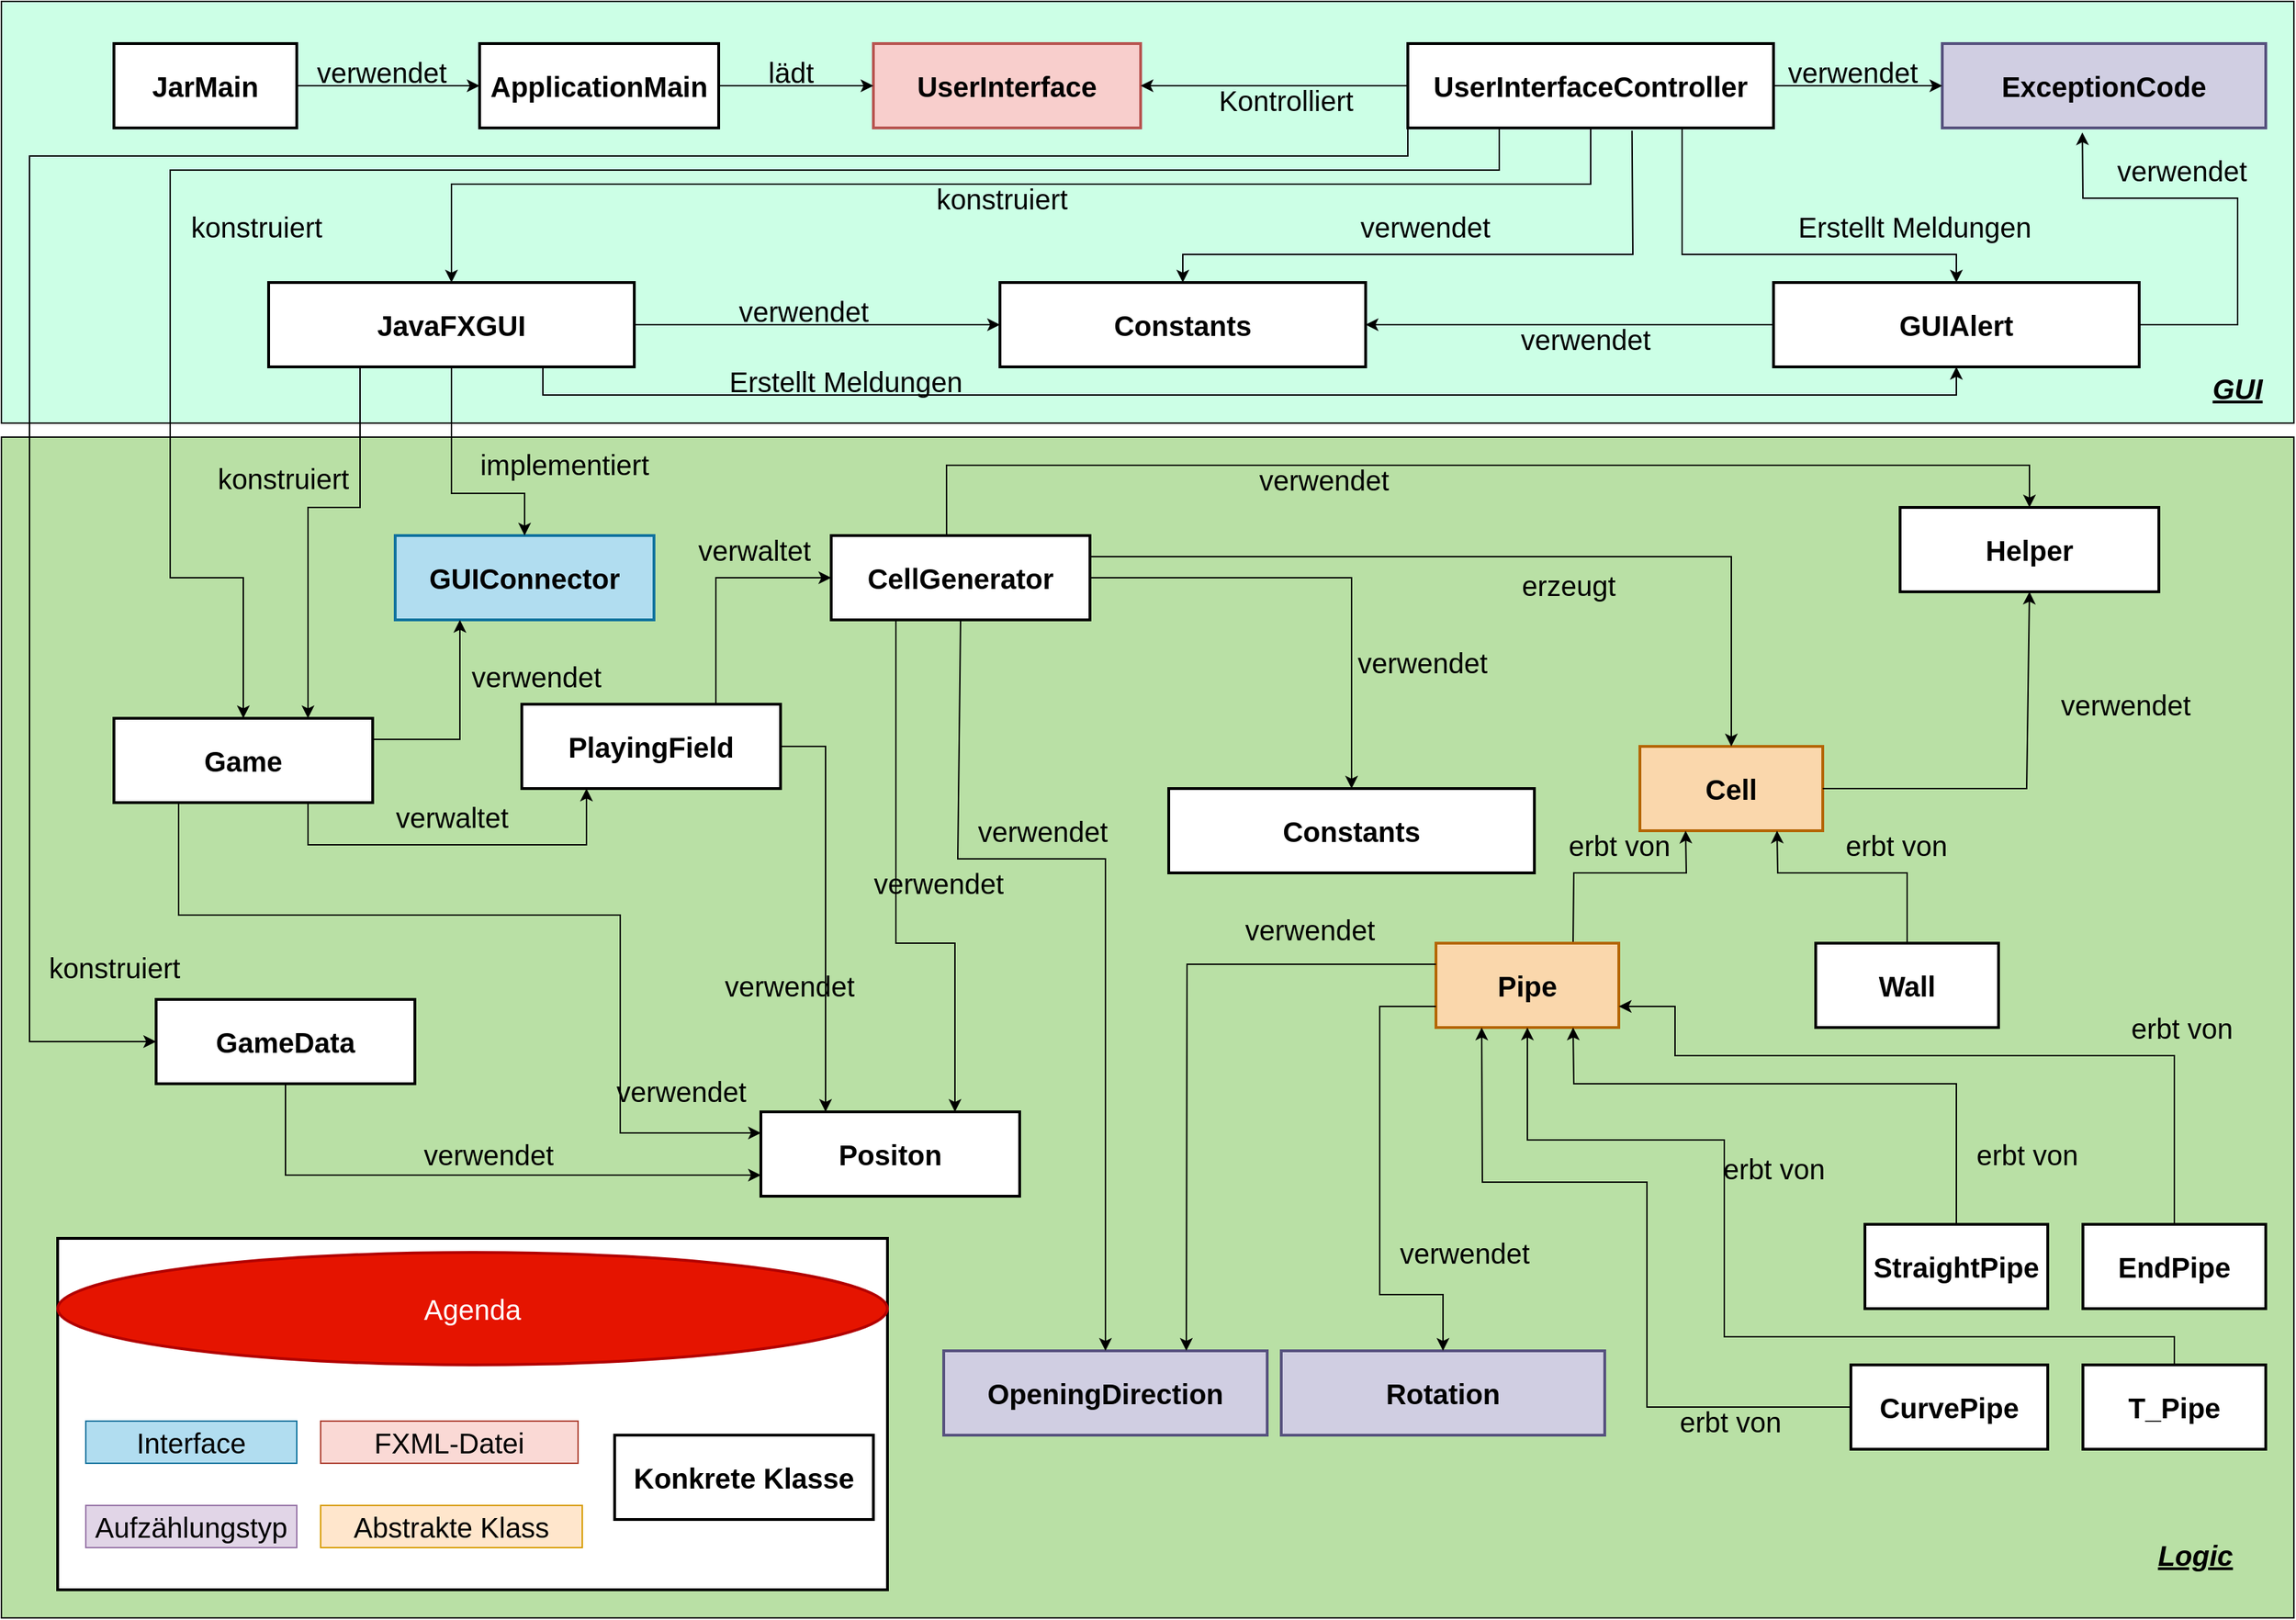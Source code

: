 <mxfile version="20.8.10" type="device"><diagram id="C5RBs43oDa-KdzZeNtuy" name="Page-1"><mxGraphModel dx="2026" dy="1197" grid="1" gridSize="10" guides="1" tooltips="1" connect="1" arrows="1" fold="1" page="1" pageScale="1" pageWidth="827" pageHeight="1169" math="0" shadow="0"><root><mxCell id="WIyWlLk6GJQsqaUBKTNV-0"/><mxCell id="WIyWlLk6GJQsqaUBKTNV-1" parent="WIyWlLk6GJQsqaUBKTNV-0"/><mxCell id="dEavWdOvYThvlzdky7er-1" value="" style="rounded=0;whiteSpace=wrap;html=1;fillColor=#CCFFE6;" parent="WIyWlLk6GJQsqaUBKTNV-1" vertex="1"><mxGeometry x="10" y="10" width="1630" height="300" as="geometry"/></mxCell><mxCell id="dEavWdOvYThvlzdky7er-3" value="" style="rounded=0;whiteSpace=wrap;html=1;fillColor=#B9E0A5;" parent="WIyWlLk6GJQsqaUBKTNV-1" vertex="1"><mxGeometry x="10" y="320" width="1630" height="840" as="geometry"/></mxCell><mxCell id="dEavWdOvYThvlzdky7er-5" value="&lt;b&gt;&lt;font style=&quot;font-size: 20px;&quot;&gt;JarMain&lt;/font&gt;&lt;/b&gt;" style="rounded=0;whiteSpace=wrap;html=1;fillColor=#FFFFFF;strokeWidth=2;" parent="WIyWlLk6GJQsqaUBKTNV-1" vertex="1"><mxGeometry x="90" y="40" width="130" height="60" as="geometry"/></mxCell><mxCell id="dEavWdOvYThvlzdky7er-6" value="&lt;b style=&quot;border-color: var(--border-color); font-size: 12px;&quot;&gt;&lt;font style=&quot;border-color: var(--border-color); font-size: 20px;&quot;&gt;ApplicationMain&lt;/font&gt;&lt;/b&gt;" style="rounded=0;whiteSpace=wrap;html=1;strokeWidth=2;fontSize=20;fontColor=#000000;fillColor=#FFFFFF;" parent="WIyWlLk6GJQsqaUBKTNV-1" vertex="1"><mxGeometry x="350" y="40" width="170" height="60" as="geometry"/></mxCell><mxCell id="dEavWdOvYThvlzdky7er-9" value="verwendet" style="endArrow=classic;html=1;rounded=0;fontSize=20;fontColor=#000000;exitX=1;exitY=0.5;exitDx=0;exitDy=0;labelBackgroundColor=none;" parent="WIyWlLk6GJQsqaUBKTNV-1" source="dEavWdOvYThvlzdky7er-5" target="dEavWdOvYThvlzdky7er-6" edge="1"><mxGeometry x="-0.077" y="10" width="50" height="50" relative="1" as="geometry"><mxPoint x="540" y="340" as="sourcePoint"/><mxPoint x="590" y="290" as="targetPoint"/><mxPoint as="offset"/></mxGeometry></mxCell><mxCell id="dEavWdOvYThvlzdky7er-10" value="&lt;b&gt;UserInterface&lt;br&gt;&lt;/b&gt;" style="rounded=0;whiteSpace=wrap;html=1;strokeWidth=2;fontSize=20;fillColor=#f8cecc;strokeColor=#b85450;" parent="WIyWlLk6GJQsqaUBKTNV-1" vertex="1"><mxGeometry x="630" y="40" width="190" height="60" as="geometry"/></mxCell><mxCell id="dEavWdOvYThvlzdky7er-12" value="lädt" style="endArrow=classic;html=1;rounded=0;fontSize=20;fontColor=#000000;exitX=1;exitY=0.5;exitDx=0;exitDy=0;labelBackgroundColor=none;entryX=0;entryY=0.5;entryDx=0;entryDy=0;" parent="WIyWlLk6GJQsqaUBKTNV-1" source="dEavWdOvYThvlzdky7er-6" target="dEavWdOvYThvlzdky7er-10" edge="1"><mxGeometry x="-0.077" y="10" width="50" height="50" relative="1" as="geometry"><mxPoint x="230" y="80" as="sourcePoint"/><mxPoint x="360" y="80" as="targetPoint"/><mxPoint as="offset"/></mxGeometry></mxCell><mxCell id="dEavWdOvYThvlzdky7er-13" value="&lt;b&gt;UserInterfaceController&lt;br&gt;&lt;/b&gt;" style="rounded=0;whiteSpace=wrap;html=1;strokeWidth=2;fontSize=20;fontColor=#000000;fillColor=#FFFFFF;" parent="WIyWlLk6GJQsqaUBKTNV-1" vertex="1"><mxGeometry x="1010" y="40" width="260" height="60" as="geometry"/></mxCell><mxCell id="dEavWdOvYThvlzdky7er-14" value="Kontrolliert" style="endArrow=classic;html=1;rounded=0;fontSize=20;fontColor=#000000;exitX=0;exitY=0.5;exitDx=0;exitDy=0;labelBackgroundColor=none;entryX=1;entryY=0.5;entryDx=0;entryDy=0;" parent="WIyWlLk6GJQsqaUBKTNV-1" source="dEavWdOvYThvlzdky7er-13" target="dEavWdOvYThvlzdky7er-10" edge="1"><mxGeometry x="-0.077" y="10" width="50" height="50" relative="1" as="geometry"><mxPoint x="530" y="80" as="sourcePoint"/><mxPoint x="640" y="80" as="targetPoint"/><mxPoint as="offset"/></mxGeometry></mxCell><mxCell id="dEavWdOvYThvlzdky7er-15" value="&lt;b&gt;JavaFXGUI&lt;br&gt;&lt;/b&gt;" style="rounded=0;whiteSpace=wrap;html=1;strokeWidth=2;fontSize=20;fontColor=#000000;fillColor=#FFFFFF;" parent="WIyWlLk6GJQsqaUBKTNV-1" vertex="1"><mxGeometry x="200" y="210" width="260" height="60" as="geometry"/></mxCell><mxCell id="dEavWdOvYThvlzdky7er-16" value="konstruiert" style="endArrow=classic;html=1;rounded=0;fontSize=20;fontColor=#000000;exitX=0.5;exitY=1;exitDx=0;exitDy=0;labelBackgroundColor=none;entryX=0.5;entryY=0;entryDx=0;entryDy=0;" parent="WIyWlLk6GJQsqaUBKTNV-1" source="dEavWdOvYThvlzdky7er-13" target="dEavWdOvYThvlzdky7er-15" edge="1"><mxGeometry y="10" width="50" height="50" relative="1" as="geometry"><mxPoint x="530" y="80" as="sourcePoint"/><mxPoint x="640" y="80" as="targetPoint"/><mxPoint x="1" as="offset"/><Array as="points"><mxPoint x="1140" y="140"/><mxPoint x="760" y="140"/><mxPoint x="330" y="140"/></Array></mxGeometry></mxCell><mxCell id="dEavWdOvYThvlzdky7er-17" value="&lt;b&gt;GUIAlert&lt;br&gt;&lt;/b&gt;" style="rounded=0;whiteSpace=wrap;html=1;strokeWidth=2;fontSize=20;fontColor=#000000;fillColor=#FFFFFF;" parent="WIyWlLk6GJQsqaUBKTNV-1" vertex="1"><mxGeometry x="1270" y="210" width="260" height="60" as="geometry"/></mxCell><mxCell id="dEavWdOvYThvlzdky7er-18" value="Erstellt Meldungen" style="endArrow=classic;html=1;rounded=0;fontSize=20;fontColor=#000000;exitX=0.75;exitY=1;exitDx=0;exitDy=0;labelBackgroundColor=none;entryX=0.5;entryY=0;entryDx=0;entryDy=0;" parent="WIyWlLk6GJQsqaUBKTNV-1" source="dEavWdOvYThvlzdky7er-13" target="dEavWdOvYThvlzdky7er-17" edge="1"><mxGeometry x="0.673" y="20" width="50" height="50" relative="1" as="geometry"><mxPoint x="970" y="80" as="sourcePoint"/><mxPoint x="830.0" y="80" as="targetPoint"/><mxPoint as="offset"/><Array as="points"><mxPoint x="1205" y="190"/><mxPoint x="1400" y="190"/></Array></mxGeometry></mxCell><mxCell id="dEavWdOvYThvlzdky7er-19" value="Erstellt Meldungen" style="endArrow=classic;html=1;rounded=0;fontSize=20;fontColor=#000000;exitX=0.75;exitY=1;exitDx=0;exitDy=0;labelBackgroundColor=none;entryX=0.5;entryY=1;entryDx=0;entryDy=0;" parent="WIyWlLk6GJQsqaUBKTNV-1" source="dEavWdOvYThvlzdky7er-15" target="dEavWdOvYThvlzdky7er-17" edge="1"><mxGeometry x="-0.55" y="10" width="50" height="50" relative="1" as="geometry"><mxPoint x="1165" y="110" as="sourcePoint"/><mxPoint x="1290" y="230" as="targetPoint"/><mxPoint as="offset"/><Array as="points"><mxPoint x="395" y="290"/><mxPoint x="1400" y="290"/></Array></mxGeometry></mxCell><mxCell id="dEavWdOvYThvlzdky7er-20" value="&lt;b&gt;Constants&lt;br&gt;&lt;/b&gt;" style="rounded=0;whiteSpace=wrap;html=1;strokeWidth=2;fontSize=20;fontColor=#000000;fillColor=#FFFFFF;" parent="WIyWlLk6GJQsqaUBKTNV-1" vertex="1"><mxGeometry x="720" y="210" width="260" height="60" as="geometry"/></mxCell><mxCell id="dEavWdOvYThvlzdky7er-23" value="verwendet" style="endArrow=classic;html=1;rounded=0;fontSize=20;fontColor=#000000;exitX=1;exitY=0.5;exitDx=0;exitDy=0;labelBackgroundColor=none;entryX=0;entryY=0.5;entryDx=0;entryDy=0;" parent="WIyWlLk6GJQsqaUBKTNV-1" source="dEavWdOvYThvlzdky7er-15" target="dEavWdOvYThvlzdky7er-20" edge="1"><mxGeometry x="-0.077" y="10" width="50" height="50" relative="1" as="geometry"><mxPoint x="230" y="80" as="sourcePoint"/><mxPoint x="360" y="80" as="targetPoint"/><mxPoint as="offset"/></mxGeometry></mxCell><mxCell id="dEavWdOvYThvlzdky7er-24" value="verwendet" style="endArrow=classic;html=1;rounded=0;fontSize=20;fontColor=#000000;exitX=0.613;exitY=1.034;exitDx=0;exitDy=0;labelBackgroundColor=none;exitPerimeter=0;entryX=0.5;entryY=0;entryDx=0;entryDy=0;" parent="WIyWlLk6GJQsqaUBKTNV-1" source="dEavWdOvYThvlzdky7er-13" target="dEavWdOvYThvlzdky7er-20" edge="1"><mxGeometry x="0.1" y="-20" width="50" height="50" relative="1" as="geometry"><mxPoint x="240" y="90" as="sourcePoint"/><mxPoint x="370" y="90" as="targetPoint"/><mxPoint as="offset"/><Array as="points"><mxPoint x="1170" y="190"/><mxPoint x="850" y="190"/></Array></mxGeometry></mxCell><mxCell id="dEavWdOvYThvlzdky7er-25" value="verwendet" style="endArrow=classic;html=1;rounded=0;fontSize=20;fontColor=#000000;exitX=0;exitY=0.5;exitDx=0;exitDy=0;labelBackgroundColor=none;entryX=1;entryY=0.5;entryDx=0;entryDy=0;" parent="WIyWlLk6GJQsqaUBKTNV-1" source="dEavWdOvYThvlzdky7er-17" target="dEavWdOvYThvlzdky7er-20" edge="1"><mxGeometry x="-0.077" y="10" width="50" height="50" relative="1" as="geometry"><mxPoint x="250" y="100" as="sourcePoint"/><mxPoint x="380" y="100" as="targetPoint"/><mxPoint as="offset"/></mxGeometry></mxCell><mxCell id="dEavWdOvYThvlzdky7er-26" value="&lt;b&gt;ExceptionCode&lt;br&gt;&lt;/b&gt;" style="rounded=0;whiteSpace=wrap;html=1;strokeWidth=2;fontSize=20;fillColor=#d0cee2;strokeColor=#56517e;" parent="WIyWlLk6GJQsqaUBKTNV-1" vertex="1"><mxGeometry x="1390" y="40" width="230" height="60" as="geometry"/></mxCell><mxCell id="dEavWdOvYThvlzdky7er-27" value="verwendet" style="endArrow=classic;html=1;rounded=0;fontSize=20;fontColor=#000000;exitX=1;exitY=0.5;exitDx=0;exitDy=0;labelBackgroundColor=none;entryX=0;entryY=0.5;entryDx=0;entryDy=0;" parent="WIyWlLk6GJQsqaUBKTNV-1" source="dEavWdOvYThvlzdky7er-13" target="dEavWdOvYThvlzdky7er-26" edge="1"><mxGeometry x="-0.077" y="10" width="50" height="50" relative="1" as="geometry"><mxPoint x="230" y="80" as="sourcePoint"/><mxPoint x="360" y="80" as="targetPoint"/><mxPoint as="offset"/></mxGeometry></mxCell><mxCell id="dEavWdOvYThvlzdky7er-28" value="verwendet" style="endArrow=classic;html=1;rounded=0;fontSize=20;fontColor=#000000;exitX=1;exitY=0.5;exitDx=0;exitDy=0;labelBackgroundColor=none;entryX=0.433;entryY=1.054;entryDx=0;entryDy=0;entryPerimeter=0;" parent="WIyWlLk6GJQsqaUBKTNV-1" source="dEavWdOvYThvlzdky7er-17" target="dEavWdOvYThvlzdky7er-26" edge="1"><mxGeometry x="0.263" y="-20" width="50" height="50" relative="1" as="geometry"><mxPoint x="1280" y="80" as="sourcePoint"/><mxPoint x="1400" y="80" as="targetPoint"/><mxPoint as="offset"/><Array as="points"><mxPoint x="1600" y="240"/><mxPoint x="1600" y="150"/><mxPoint x="1490" y="150"/></Array></mxGeometry></mxCell><mxCell id="dEavWdOvYThvlzdky7er-29" value="&lt;b&gt;&lt;font style=&quot;font-size: 20px;&quot;&gt;Cell&lt;/font&gt;&lt;/b&gt;" style="rounded=0;whiteSpace=wrap;html=1;fillColor=#fad7ac;strokeWidth=2;strokeColor=#b46504;" parent="WIyWlLk6GJQsqaUBKTNV-1" vertex="1"><mxGeometry x="1175" y="540" width="130" height="60" as="geometry"/></mxCell><mxCell id="dEavWdOvYThvlzdky7er-33" value="erbt von" style="endArrow=classic;html=1;rounded=0;fontSize=20;fontColor=#000000;exitX=0.75;exitY=0;exitDx=0;exitDy=0;labelBackgroundColor=none;entryX=0.25;entryY=1;entryDx=0;entryDy=0;" parent="WIyWlLk6GJQsqaUBKTNV-1" source="dEavWdOvYThvlzdky7er-39" target="dEavWdOvYThvlzdky7er-29" edge="1"><mxGeometry x="0.025" y="20" width="50" height="50" relative="1" as="geometry"><mxPoint x="1095" y="670" as="sourcePoint"/><mxPoint x="730" y="250" as="targetPoint"/><mxPoint as="offset"/><Array as="points"><mxPoint x="1128" y="630"/><mxPoint x="1208" y="630"/></Array></mxGeometry></mxCell><mxCell id="dEavWdOvYThvlzdky7er-34" value="erbt von" style="endArrow=classic;html=1;rounded=0;fontSize=20;fontColor=#000000;exitX=0.5;exitY=0;exitDx=0;exitDy=0;labelBackgroundColor=none;entryX=0.75;entryY=1;entryDx=0;entryDy=0;" parent="WIyWlLk6GJQsqaUBKTNV-1" source="dEavWdOvYThvlzdky7er-40" target="dEavWdOvYThvlzdky7er-29" edge="1"><mxGeometry x="-0.321" y="-20" width="50" height="50" relative="1" as="geometry"><mxPoint x="1365" y="670" as="sourcePoint"/><mxPoint x="1244.15" y="614.14" as="targetPoint"/><mxPoint as="offset"/><Array as="points"><mxPoint x="1365" y="630"/><mxPoint x="1273" y="630"/></Array></mxGeometry></mxCell><mxCell id="dEavWdOvYThvlzdky7er-35" value="&lt;b&gt;&lt;font style=&quot;font-size: 20px;&quot;&gt;CurvePipe&lt;/font&gt;&lt;/b&gt;" style="rounded=0;whiteSpace=wrap;html=1;fillColor=#FFFFFF;strokeWidth=2;" parent="WIyWlLk6GJQsqaUBKTNV-1" vertex="1"><mxGeometry x="1325" y="980" width="140" height="60" as="geometry"/></mxCell><mxCell id="dEavWdOvYThvlzdky7er-36" value="&lt;b&gt;&lt;font style=&quot;font-size: 20px;&quot;&gt;T_Pipe&lt;/font&gt;&lt;/b&gt;" style="rounded=0;whiteSpace=wrap;html=1;fillColor=#FFFFFF;strokeWidth=2;" parent="WIyWlLk6GJQsqaUBKTNV-1" vertex="1"><mxGeometry x="1490" y="980" width="130" height="60" as="geometry"/></mxCell><mxCell id="dEavWdOvYThvlzdky7er-37" value="&lt;b&gt;&lt;font style=&quot;font-size: 20px;&quot;&gt;StraightPipe&lt;/font&gt;&lt;/b&gt;" style="rounded=0;whiteSpace=wrap;html=1;fillColor=#FFFFFF;strokeWidth=2;" parent="WIyWlLk6GJQsqaUBKTNV-1" vertex="1"><mxGeometry x="1335" y="880" width="130" height="60" as="geometry"/></mxCell><mxCell id="dEavWdOvYThvlzdky7er-38" value="&lt;b&gt;&lt;font style=&quot;font-size: 20px;&quot;&gt;EndPipe&lt;/font&gt;&lt;/b&gt;" style="rounded=0;whiteSpace=wrap;html=1;fillColor=#FFFFFF;strokeWidth=2;" parent="WIyWlLk6GJQsqaUBKTNV-1" vertex="1"><mxGeometry x="1490" y="880" width="130" height="60" as="geometry"/></mxCell><mxCell id="dEavWdOvYThvlzdky7er-39" value="&lt;b&gt;&lt;font style=&quot;font-size: 20px;&quot;&gt;Pipe&lt;/font&gt;&lt;/b&gt;" style="rounded=0;whiteSpace=wrap;html=1;fillColor=#fad7ac;strokeWidth=2;strokeColor=#b46504;" parent="WIyWlLk6GJQsqaUBKTNV-1" vertex="1"><mxGeometry x="1030" y="680" width="130" height="60" as="geometry"/></mxCell><mxCell id="dEavWdOvYThvlzdky7er-40" value="&lt;b&gt;&lt;font style=&quot;font-size: 20px;&quot;&gt;Wall&lt;/font&gt;&lt;/b&gt;" style="rounded=0;whiteSpace=wrap;html=1;fillColor=#FFFFFF;strokeWidth=2;" parent="WIyWlLk6GJQsqaUBKTNV-1" vertex="1"><mxGeometry x="1300" y="680" width="130" height="60" as="geometry"/></mxCell><mxCell id="dEavWdOvYThvlzdky7er-41" value="erbt von" style="endArrow=classic;html=1;rounded=0;fontSize=20;fontColor=#000000;exitX=0.5;exitY=0;exitDx=0;exitDy=0;labelBackgroundColor=none;entryX=1;entryY=0.75;entryDx=0;entryDy=0;" parent="WIyWlLk6GJQsqaUBKTNV-1" source="dEavWdOvYThvlzdky7er-38" target="dEavWdOvYThvlzdky7er-39" edge="1"><mxGeometry x="-0.564" y="-21" width="50" height="50" relative="1" as="geometry"><mxPoint x="1375" y="690" as="sourcePoint"/><mxPoint x="1282.5" y="610" as="targetPoint"/><mxPoint x="5" y="1" as="offset"/><Array as="points"><mxPoint x="1555" y="760"/><mxPoint x="1200" y="760"/><mxPoint x="1200" y="725"/></Array></mxGeometry></mxCell><mxCell id="dEavWdOvYThvlzdky7er-42" value="erbt von" style="endArrow=classic;html=1;rounded=0;fontSize=20;fontColor=#000000;exitX=0.5;exitY=0;exitDx=0;exitDy=0;labelBackgroundColor=none;entryX=0.75;entryY=1;entryDx=0;entryDy=0;" parent="WIyWlLk6GJQsqaUBKTNV-1" source="dEavWdOvYThvlzdky7er-37" target="dEavWdOvYThvlzdky7er-39" edge="1"><mxGeometry x="-0.757" y="-50" width="50" height="50" relative="1" as="geometry"><mxPoint x="1565" y="830" as="sourcePoint"/><mxPoint x="1170" y="750" as="targetPoint"/><mxPoint as="offset"/><Array as="points"><mxPoint x="1400" y="780"/><mxPoint x="1128" y="780"/></Array></mxGeometry></mxCell><mxCell id="dEavWdOvYThvlzdky7er-43" value="erbt von" style="endArrow=classic;html=1;rounded=0;fontSize=20;fontColor=#000000;exitX=0.5;exitY=0;exitDx=0;exitDy=0;labelBackgroundColor=none;entryX=0.5;entryY=1;entryDx=0;entryDy=0;" parent="WIyWlLk6GJQsqaUBKTNV-1" source="dEavWdOvYThvlzdky7er-36" target="dEavWdOvYThvlzdky7er-39" edge="1"><mxGeometry x="0.314" y="-35" width="50" height="50" relative="1" as="geometry"><mxPoint x="1405" y="830" as="sourcePoint"/><mxPoint x="1137.5" y="750" as="targetPoint"/><mxPoint as="offset"/><Array as="points"><mxPoint x="1555" y="960"/><mxPoint x="1235" y="960"/><mxPoint x="1235" y="820"/><mxPoint x="1095" y="820"/></Array></mxGeometry></mxCell><mxCell id="dEavWdOvYThvlzdky7er-44" value="erbt von" style="endArrow=classic;html=1;rounded=0;fontSize=20;fontColor=#000000;exitX=0;exitY=0.5;exitDx=0;exitDy=0;labelBackgroundColor=none;entryX=0.25;entryY=1;entryDx=0;entryDy=0;" parent="WIyWlLk6GJQsqaUBKTNV-1" source="dEavWdOvYThvlzdky7er-35" target="dEavWdOvYThvlzdky7er-39" edge="1"><mxGeometry x="-0.676" y="10" width="50" height="50" relative="1" as="geometry"><mxPoint x="1245" y="830" as="sourcePoint"/><mxPoint x="1105" y="750" as="targetPoint"/><mxPoint as="offset"/><Array as="points"><mxPoint x="1180" y="1010"/><mxPoint x="1180" y="850"/><mxPoint x="1063" y="850"/></Array></mxGeometry></mxCell><mxCell id="dEavWdOvYThvlzdky7er-45" value="&lt;b&gt;OpeningDirection&lt;br&gt;&lt;/b&gt;" style="rounded=0;whiteSpace=wrap;html=1;strokeWidth=2;fontSize=20;fillColor=#d0cee2;strokeColor=#56517e;" parent="WIyWlLk6GJQsqaUBKTNV-1" vertex="1"><mxGeometry x="680" y="970" width="230" height="60" as="geometry"/></mxCell><mxCell id="dEavWdOvYThvlzdky7er-46" value="verwendet" style="endArrow=classic;html=1;rounded=0;fontSize=20;fontColor=#000000;exitX=0;exitY=0.25;exitDx=0;exitDy=0;labelBackgroundColor=none;entryX=0.75;entryY=0;entryDx=0;entryDy=0;" parent="WIyWlLk6GJQsqaUBKTNV-1" source="dEavWdOvYThvlzdky7er-39" target="dEavWdOvYThvlzdky7er-45" edge="1"><mxGeometry x="-0.602" y="-25" width="50" height="50" relative="1" as="geometry"><mxPoint x="1280" y="250" as="sourcePoint"/><mxPoint x="990" y="250" as="targetPoint"/><mxPoint as="offset"/><Array as="points"><mxPoint x="853" y="695"/></Array></mxGeometry></mxCell><mxCell id="dEavWdOvYThvlzdky7er-47" value="&lt;b&gt;Rotation&lt;br&gt;&lt;/b&gt;" style="rounded=0;whiteSpace=wrap;html=1;strokeWidth=2;fontSize=20;fillColor=#d0cee2;strokeColor=#56517e;" parent="WIyWlLk6GJQsqaUBKTNV-1" vertex="1"><mxGeometry x="920" y="970" width="230" height="60" as="geometry"/></mxCell><mxCell id="dEavWdOvYThvlzdky7er-48" value="verwendet" style="endArrow=classic;html=1;rounded=0;fontSize=20;fontColor=#000000;exitX=0;exitY=0.75;exitDx=0;exitDy=0;labelBackgroundColor=none;entryX=0.5;entryY=0;entryDx=0;entryDy=0;" parent="WIyWlLk6GJQsqaUBKTNV-1" source="dEavWdOvYThvlzdky7er-39" target="dEavWdOvYThvlzdky7er-47" edge="1"><mxGeometry x="0.758" y="34" width="50" height="50" relative="1" as="geometry"><mxPoint x="1040" y="705" as="sourcePoint"/><mxPoint x="920" y="660" as="targetPoint"/><mxPoint x="-19" y="-30" as="offset"/><Array as="points"><mxPoint x="990" y="725"/><mxPoint x="990" y="750"/><mxPoint x="990" y="930"/><mxPoint x="1035" y="930"/></Array></mxGeometry></mxCell><mxCell id="dEavWdOvYThvlzdky7er-49" value="&lt;b&gt;&lt;font style=&quot;font-size: 20px;&quot;&gt;CellGenerator&lt;/font&gt;&lt;/b&gt;" style="rounded=0;whiteSpace=wrap;html=1;fillColor=#FFFFFF;strokeWidth=2;" parent="WIyWlLk6GJQsqaUBKTNV-1" vertex="1"><mxGeometry x="600" y="390" width="184" height="60" as="geometry"/></mxCell><mxCell id="dEavWdOvYThvlzdky7er-50" value="erzeugt" style="endArrow=classic;html=1;rounded=0;fontSize=20;fontColor=#000000;exitX=1;exitY=0.25;exitDx=0;exitDy=0;labelBackgroundColor=none;entryX=0.5;entryY=0;entryDx=0;entryDy=0;" parent="WIyWlLk6GJQsqaUBKTNV-1" source="dEavWdOvYThvlzdky7er-49" target="dEavWdOvYThvlzdky7er-29" edge="1"><mxGeometry x="0.151" y="-20" width="50" height="50" relative="1" as="geometry"><mxPoint x="1040" y="705" as="sourcePoint"/><mxPoint x="880" y="660" as="targetPoint"/><mxPoint as="offset"/><Array as="points"><mxPoint x="1240" y="405"/><mxPoint x="1240" y="480"/></Array></mxGeometry></mxCell><mxCell id="dEavWdOvYThvlzdky7er-52" value="&lt;b&gt;&lt;font style=&quot;font-size: 20px;&quot;&gt;Helper&lt;/font&gt;&lt;/b&gt;" style="rounded=0;whiteSpace=wrap;html=1;fillColor=#FFFFFF;strokeWidth=2;" parent="WIyWlLk6GJQsqaUBKTNV-1" vertex="1"><mxGeometry x="1360" y="370" width="184" height="60" as="geometry"/></mxCell><mxCell id="dEavWdOvYThvlzdky7er-54" value="verwendet" style="endArrow=classic;html=1;rounded=0;fontSize=20;fontColor=#000000;exitX=0.446;exitY=-0.008;exitDx=0;exitDy=0;labelBackgroundColor=none;entryX=0.5;entryY=0;entryDx=0;entryDy=0;exitPerimeter=0;" parent="WIyWlLk6GJQsqaUBKTNV-1" source="dEavWdOvYThvlzdky7er-49" target="dEavWdOvYThvlzdky7er-52" edge="1"><mxGeometry x="-0.253" y="-10" width="50" height="50" relative="1" as="geometry"><mxPoint x="1306" y="385" as="sourcePoint"/><mxPoint x="1054.0" y="385" as="targetPoint"/><mxPoint as="offset"/><Array as="points"><mxPoint x="682" y="340"/><mxPoint x="1452" y="340"/></Array></mxGeometry></mxCell><mxCell id="dEavWdOvYThvlzdky7er-55" value="verwendet" style="endArrow=classic;html=1;rounded=0;fontSize=20;fontColor=#000000;exitX=1;exitY=0.5;exitDx=0;exitDy=0;labelBackgroundColor=none;entryX=0.5;entryY=1;entryDx=0;entryDy=0;" parent="WIyWlLk6GJQsqaUBKTNV-1" source="dEavWdOvYThvlzdky7er-29" target="dEavWdOvYThvlzdky7er-52" edge="1"><mxGeometry x="0.446" y="-69" width="50" height="50" relative="1" as="geometry"><mxPoint x="1306" y="415" as="sourcePoint"/><mxPoint x="1054.0" y="440" as="targetPoint"/><mxPoint as="offset"/><Array as="points"><mxPoint x="1450" y="570"/></Array></mxGeometry></mxCell><mxCell id="dEavWdOvYThvlzdky7er-57" value="verwendet" style="endArrow=classic;html=1;rounded=0;fontSize=20;fontColor=#000000;exitX=0.5;exitY=1;exitDx=0;exitDy=0;labelBackgroundColor=none;entryX=0.5;entryY=0;entryDx=0;entryDy=0;" parent="WIyWlLk6GJQsqaUBKTNV-1" source="dEavWdOvYThvlzdky7er-49" target="dEavWdOvYThvlzdky7er-45" edge="1"><mxGeometry x="-0.264" y="20" width="50" height="50" relative="1" as="geometry"><mxPoint x="1306" y="415" as="sourcePoint"/><mxPoint x="1054.0" y="440" as="targetPoint"/><mxPoint as="offset"/><Array as="points"><mxPoint x="690" y="620"/><mxPoint x="795" y="620"/></Array></mxGeometry></mxCell><mxCell id="dEavWdOvYThvlzdky7er-60" value="verwendet" style="endArrow=classic;html=1;rounded=0;fontSize=20;fontColor=#000000;labelBackgroundColor=none;entryX=0.5;entryY=0;entryDx=0;entryDy=0;exitX=1;exitY=0.5;exitDx=0;exitDy=0;" parent="WIyWlLk6GJQsqaUBKTNV-1" source="dEavWdOvYThvlzdky7er-49" target="dEavWdOvYThvlzdky7er-67" edge="1"><mxGeometry x="0.464" y="50" width="50" height="50" relative="1" as="geometry"><mxPoint x="740" y="450" as="sourcePoint"/><mxPoint x="705" y="525" as="targetPoint"/><mxPoint as="offset"/><Array as="points"><mxPoint x="970" y="420"/><mxPoint x="970" y="490"/></Array></mxGeometry></mxCell><mxCell id="dEavWdOvYThvlzdky7er-61" value="&lt;b&gt;&lt;font style=&quot;font-size: 20px;&quot;&gt;GUIConnector&lt;/font&gt;&lt;/b&gt;" style="rounded=0;whiteSpace=wrap;html=1;fillColor=#b1ddf0;strokeWidth=2;strokeColor=#10739e;" parent="WIyWlLk6GJQsqaUBKTNV-1" vertex="1"><mxGeometry x="290" y="390" width="184" height="60" as="geometry"/></mxCell><mxCell id="dEavWdOvYThvlzdky7er-62" value="implementiert" style="endArrow=classic;html=1;rounded=0;fontSize=20;fontColor=#000000;exitX=0.5;exitY=1;exitDx=0;exitDy=0;labelBackgroundColor=none;entryX=0.5;entryY=0;entryDx=0;entryDy=0;" parent="WIyWlLk6GJQsqaUBKTNV-1" source="dEavWdOvYThvlzdky7er-15" target="dEavWdOvYThvlzdky7er-61" edge="1"><mxGeometry x="0.651" y="34" width="50" height="50" relative="1" as="geometry"><mxPoint x="470" y="250" as="sourcePoint"/><mxPoint x="730" y="250" as="targetPoint"/><mxPoint x="-6" y="-21" as="offset"/><Array as="points"><mxPoint x="330" y="360"/><mxPoint x="382" y="360"/></Array></mxGeometry></mxCell><mxCell id="dEavWdOvYThvlzdky7er-63" value="&lt;b&gt;&lt;font style=&quot;font-size: 20px;&quot;&gt;Game&lt;/font&gt;&lt;/b&gt;" style="rounded=0;whiteSpace=wrap;html=1;fillColor=#FFFFFF;strokeWidth=2;" parent="WIyWlLk6GJQsqaUBKTNV-1" vertex="1"><mxGeometry x="90" y="520" width="184" height="60" as="geometry"/></mxCell><mxCell id="dEavWdOvYThvlzdky7er-64" value="konstruiert" style="endArrow=classic;html=1;rounded=0;fontSize=20;fontColor=#000000;exitX=0.25;exitY=1;exitDx=0;exitDy=0;labelBackgroundColor=none;entryX=0.5;entryY=0;entryDx=0;entryDy=0;" parent="WIyWlLk6GJQsqaUBKTNV-1" source="dEavWdOvYThvlzdky7er-13" target="dEavWdOvYThvlzdky7er-63" edge="1"><mxGeometry x="0.289" y="40" width="50" height="50" relative="1" as="geometry"><mxPoint x="1150" y="110" as="sourcePoint"/><mxPoint x="340" y="220" as="targetPoint"/><mxPoint x="-1" as="offset"/><Array as="points"><mxPoint x="1075" y="130"/><mxPoint x="130" y="130"/><mxPoint x="130" y="420"/><mxPoint x="182" y="420"/></Array></mxGeometry></mxCell><mxCell id="dEavWdOvYThvlzdky7er-65" value="konstruiert" style="endArrow=classic;html=1;rounded=0;fontSize=20;fontColor=#000000;exitX=0.25;exitY=1;exitDx=0;exitDy=0;labelBackgroundColor=none;entryX=0.75;entryY=0;entryDx=0;entryDy=0;" parent="WIyWlLk6GJQsqaUBKTNV-1" source="dEavWdOvYThvlzdky7er-15" target="dEavWdOvYThvlzdky7er-63" edge="1"><mxGeometry x="-0.045" y="-27" width="50" height="50" relative="1" as="geometry"><mxPoint x="340" y="280" as="sourcePoint"/><mxPoint x="392" y="400" as="targetPoint"/><mxPoint x="9" y="-21" as="offset"/><Array as="points"><mxPoint x="265" y="370"/><mxPoint x="228" y="370"/></Array></mxGeometry></mxCell><mxCell id="dEavWdOvYThvlzdky7er-67" value="&lt;b&gt;Constants&lt;br&gt;&lt;/b&gt;" style="rounded=0;whiteSpace=wrap;html=1;strokeWidth=2;fontSize=20;fontColor=#000000;fillColor=#FFFFFF;" parent="WIyWlLk6GJQsqaUBKTNV-1" vertex="1"><mxGeometry x="840" y="570" width="260" height="60" as="geometry"/></mxCell><mxCell id="dEavWdOvYThvlzdky7er-68" value="&lt;b&gt;&lt;font style=&quot;font-size: 20px;&quot;&gt;GameData&lt;/font&gt;&lt;/b&gt;" style="rounded=0;whiteSpace=wrap;html=1;fillColor=#FFFFFF;strokeWidth=2;" parent="WIyWlLk6GJQsqaUBKTNV-1" vertex="1"><mxGeometry x="120" y="720" width="184" height="60" as="geometry"/></mxCell><mxCell id="dEavWdOvYThvlzdky7er-69" value="&lt;b&gt;&lt;font style=&quot;font-size: 20px;&quot;&gt;PlayingField&lt;/font&gt;&lt;/b&gt;" style="rounded=0;whiteSpace=wrap;html=1;fillColor=#FFFFFF;strokeWidth=2;" parent="WIyWlLk6GJQsqaUBKTNV-1" vertex="1"><mxGeometry x="380" y="510" width="184" height="60" as="geometry"/></mxCell><mxCell id="dEavWdOvYThvlzdky7er-71" value="&lt;b&gt;&lt;font style=&quot;font-size: 20px;&quot;&gt;Positon&lt;/font&gt;&lt;/b&gt;" style="rounded=0;whiteSpace=wrap;html=1;fillColor=#FFFFFF;strokeWidth=2;" parent="WIyWlLk6GJQsqaUBKTNV-1" vertex="1"><mxGeometry x="550" y="800" width="184" height="60" as="geometry"/></mxCell><mxCell id="dEavWdOvYThvlzdky7er-72" value="verwendet" style="endArrow=classic;html=1;rounded=0;fontSize=20;fontColor=#000000;exitX=0.25;exitY=1;exitDx=0;exitDy=0;labelBackgroundColor=none;entryX=0.75;entryY=0;entryDx=0;entryDy=0;" parent="WIyWlLk6GJQsqaUBKTNV-1" source="dEavWdOvYThvlzdky7er-49" target="dEavWdOvYThvlzdky7er-71" edge="1"><mxGeometry x="0.382" y="23" width="50" height="50" relative="1" as="geometry"><mxPoint x="784" y="420.0" as="sourcePoint"/><mxPoint x="1116" y="400.0" as="targetPoint"/><mxPoint x="-11" y="-20" as="offset"/><Array as="points"><mxPoint x="646" y="680"/><mxPoint x="688" y="680"/></Array></mxGeometry></mxCell><mxCell id="dEavWdOvYThvlzdky7er-73" value="" style="rounded=0;whiteSpace=wrap;html=1;strokeWidth=2;fontSize=20;fontColor=#000000;fillColor=#FFFFFF;" parent="WIyWlLk6GJQsqaUBKTNV-1" vertex="1"><mxGeometry x="50" y="890" width="590" height="250" as="geometry"/></mxCell><mxCell id="dEavWdOvYThvlzdky7er-74" value="FXML-Datei" style="text;html=1;strokeColor=#ae4132;fillColor=#fad9d5;align=center;verticalAlign=middle;whiteSpace=wrap;rounded=0;fontSize=20;" parent="WIyWlLk6GJQsqaUBKTNV-1" vertex="1"><mxGeometry x="237" y="1020" width="183" height="30" as="geometry"/></mxCell><mxCell id="dEavWdOvYThvlzdky7er-75" value="Interface" style="text;html=1;strokeColor=#10739e;fillColor=#b1ddf0;align=center;verticalAlign=middle;whiteSpace=wrap;rounded=0;fontSize=20;" parent="WIyWlLk6GJQsqaUBKTNV-1" vertex="1"><mxGeometry x="70" y="1020" width="150" height="30" as="geometry"/></mxCell><mxCell id="dEavWdOvYThvlzdky7er-76" value="Aufzählungstyp" style="text;html=1;strokeColor=#9673a6;fillColor=#e1d5e7;align=center;verticalAlign=middle;whiteSpace=wrap;rounded=0;fontSize=20;" parent="WIyWlLk6GJQsqaUBKTNV-1" vertex="1"><mxGeometry x="70" y="1080" width="150" height="30" as="geometry"/></mxCell><mxCell id="dEavWdOvYThvlzdky7er-77" value="Abstrakte Klass" style="text;html=1;strokeColor=#d79b00;fillColor=#ffe6cc;align=center;verticalAlign=middle;whiteSpace=wrap;rounded=0;fontSize=20;" parent="WIyWlLk6GJQsqaUBKTNV-1" vertex="1"><mxGeometry x="237" y="1080" width="186" height="30" as="geometry"/></mxCell><mxCell id="dEavWdOvYThvlzdky7er-78" value="Agenda" style="ellipse;whiteSpace=wrap;html=1;strokeWidth=2;fontSize=20;fontColor=#ffffff;fillColor=#e51400;strokeColor=#B20000;" parent="WIyWlLk6GJQsqaUBKTNV-1" vertex="1"><mxGeometry x="50" y="900" width="590" height="80" as="geometry"/></mxCell><mxCell id="dEavWdOvYThvlzdky7er-79" value="&lt;b&gt;&lt;font style=&quot;font-size: 20px;&quot;&gt;Konkrete Klasse&lt;/font&gt;&lt;/b&gt;" style="rounded=0;whiteSpace=wrap;html=1;fillColor=#FFFFFF;strokeWidth=2;" parent="WIyWlLk6GJQsqaUBKTNV-1" vertex="1"><mxGeometry x="446" y="1030" width="184" height="60" as="geometry"/></mxCell><mxCell id="dEavWdOvYThvlzdky7er-80" value="verwendet" style="endArrow=classic;html=1;rounded=0;fontSize=20;fontColor=#000000;exitX=1;exitY=0.5;exitDx=0;exitDy=0;labelBackgroundColor=none;entryX=0.25;entryY=0;entryDx=0;entryDy=0;" parent="WIyWlLk6GJQsqaUBKTNV-1" source="dEavWdOvYThvlzdky7er-69" target="dEavWdOvYThvlzdky7er-71" edge="1"><mxGeometry x="0.384" y="-26" width="50" height="50" relative="1" as="geometry"><mxPoint x="656" y="460" as="sourcePoint"/><mxPoint x="652" y="810" as="targetPoint"/><mxPoint as="offset"/><Array as="points"><mxPoint x="596" y="540"/></Array></mxGeometry></mxCell><mxCell id="dEavWdOvYThvlzdky7er-81" value="verwendet" style="endArrow=classic;html=1;rounded=0;fontSize=20;fontColor=#000000;exitX=0.25;exitY=1;exitDx=0;exitDy=0;labelBackgroundColor=none;entryX=0;entryY=0.25;entryDx=0;entryDy=0;" parent="WIyWlLk6GJQsqaUBKTNV-1" source="dEavWdOvYThvlzdky7er-63" target="dEavWdOvYThvlzdky7er-71" edge="1"><mxGeometry x="0.825" y="30" width="50" height="50" relative="1" as="geometry"><mxPoint x="544" y="564" as="sourcePoint"/><mxPoint x="606" y="810" as="targetPoint"/><mxPoint as="offset"/><Array as="points"><mxPoint x="136" y="660"/><mxPoint x="450" y="660"/><mxPoint x="450" y="815"/></Array></mxGeometry></mxCell><mxCell id="dEavWdOvYThvlzdky7er-82" value="verwaltet" style="endArrow=classic;html=1;rounded=0;fontSize=20;fontColor=#000000;exitX=0.75;exitY=0;exitDx=0;exitDy=0;labelBackgroundColor=none;entryX=0;entryY=0.5;entryDx=0;entryDy=0;" parent="WIyWlLk6GJQsqaUBKTNV-1" source="dEavWdOvYThvlzdky7er-69" target="dEavWdOvYThvlzdky7er-49" edge="1"><mxGeometry x="0.355" y="20" width="50" height="50" relative="1" as="geometry"><mxPoint x="574" y="564" as="sourcePoint"/><mxPoint x="606" y="810" as="targetPoint"/><mxPoint as="offset"/><Array as="points"><mxPoint x="518" y="420"/></Array></mxGeometry></mxCell><mxCell id="dEavWdOvYThvlzdky7er-83" value="verwendet" style="endArrow=classic;html=1;rounded=0;fontSize=20;fontColor=#000000;exitX=1;exitY=0.25;exitDx=0;exitDy=0;labelBackgroundColor=none;entryX=0.25;entryY=1;entryDx=0;entryDy=0;" parent="WIyWlLk6GJQsqaUBKTNV-1" source="dEavWdOvYThvlzdky7er-63" target="dEavWdOvYThvlzdky7er-61" edge="1"><mxGeometry x="0.456" y="-54" width="50" height="50" relative="1" as="geometry"><mxPoint x="238" y="590" as="sourcePoint"/><mxPoint x="560" y="840" as="targetPoint"/><mxPoint as="offset"/><Array as="points"><mxPoint x="336" y="535"/></Array></mxGeometry></mxCell><mxCell id="dEavWdOvYThvlzdky7er-84" value="verwendet" style="endArrow=classic;html=1;rounded=0;fontSize=20;fontColor=#000000;exitX=0.5;exitY=1;exitDx=0;exitDy=0;labelBackgroundColor=none;entryX=0;entryY=0.75;entryDx=0;entryDy=0;" parent="WIyWlLk6GJQsqaUBKTNV-1" source="dEavWdOvYThvlzdky7er-68" target="dEavWdOvYThvlzdky7er-71" edge="1"><mxGeometry x="0.03" y="15" width="50" height="50" relative="1" as="geometry"><mxPoint x="238" y="590.0" as="sourcePoint"/><mxPoint x="560" y="840" as="targetPoint"/><mxPoint x="1" as="offset"/><Array as="points"><mxPoint x="212" y="845"/></Array></mxGeometry></mxCell><mxCell id="dEavWdOvYThvlzdky7er-85" value="konstruiert" style="endArrow=classic;html=1;rounded=0;fontSize=20;fontColor=#000000;exitX=0;exitY=1;exitDx=0;exitDy=0;labelBackgroundColor=none;entryX=0;entryY=0.5;entryDx=0;entryDy=0;" parent="WIyWlLk6GJQsqaUBKTNV-1" source="dEavWdOvYThvlzdky7er-13" target="dEavWdOvYThvlzdky7er-68" edge="1"><mxGeometry x="0.834" y="60" width="50" height="50" relative="1" as="geometry"><mxPoint x="1085" y="110" as="sourcePoint"/><mxPoint x="192" y="530" as="targetPoint"/><mxPoint as="offset"/><Array as="points"><mxPoint x="1010" y="120"/><mxPoint x="30" y="120"/><mxPoint x="30" y="750"/></Array></mxGeometry></mxCell><mxCell id="dEavWdOvYThvlzdky7er-86" value="&lt;b&gt;&lt;i&gt;&lt;u&gt;GUI&lt;/u&gt;&lt;/i&gt;&lt;/b&gt;" style="text;html=1;strokeColor=none;fillColor=none;align=center;verticalAlign=middle;whiteSpace=wrap;rounded=0;fontSize=20;fontColor=#000000;" parent="WIyWlLk6GJQsqaUBKTNV-1" vertex="1"><mxGeometry x="1570" y="270" width="60" height="30" as="geometry"/></mxCell><mxCell id="dEavWdOvYThvlzdky7er-87" value="&lt;b&gt;&lt;i&gt;&lt;u&gt;Logic&lt;/u&gt;&lt;/i&gt;&lt;/b&gt;" style="text;html=1;strokeColor=none;fillColor=none;align=center;verticalAlign=middle;whiteSpace=wrap;rounded=0;fontSize=20;fontColor=#000000;" parent="WIyWlLk6GJQsqaUBKTNV-1" vertex="1"><mxGeometry x="1540" y="1100" width="60" height="30" as="geometry"/></mxCell><mxCell id="wpMWCnnxsOGF-q3oz2lD-0" value="verwaltet" style="endArrow=classic;html=1;rounded=0;fontSize=20;fontColor=#000000;exitX=0.75;exitY=1;exitDx=0;exitDy=0;labelBackgroundColor=none;entryX=0.25;entryY=1;entryDx=0;entryDy=0;" edge="1" parent="WIyWlLk6GJQsqaUBKTNV-1" source="dEavWdOvYThvlzdky7er-63" target="dEavWdOvYThvlzdky7er-69"><mxGeometry x="-0.015" y="20" width="50" height="50" relative="1" as="geometry"><mxPoint x="284" y="545" as="sourcePoint"/><mxPoint x="346" y="460" as="targetPoint"/><mxPoint as="offset"/><Array as="points"><mxPoint x="228" y="610"/><mxPoint x="426" y="610"/></Array></mxGeometry></mxCell></root></mxGraphModel></diagram></mxfile>